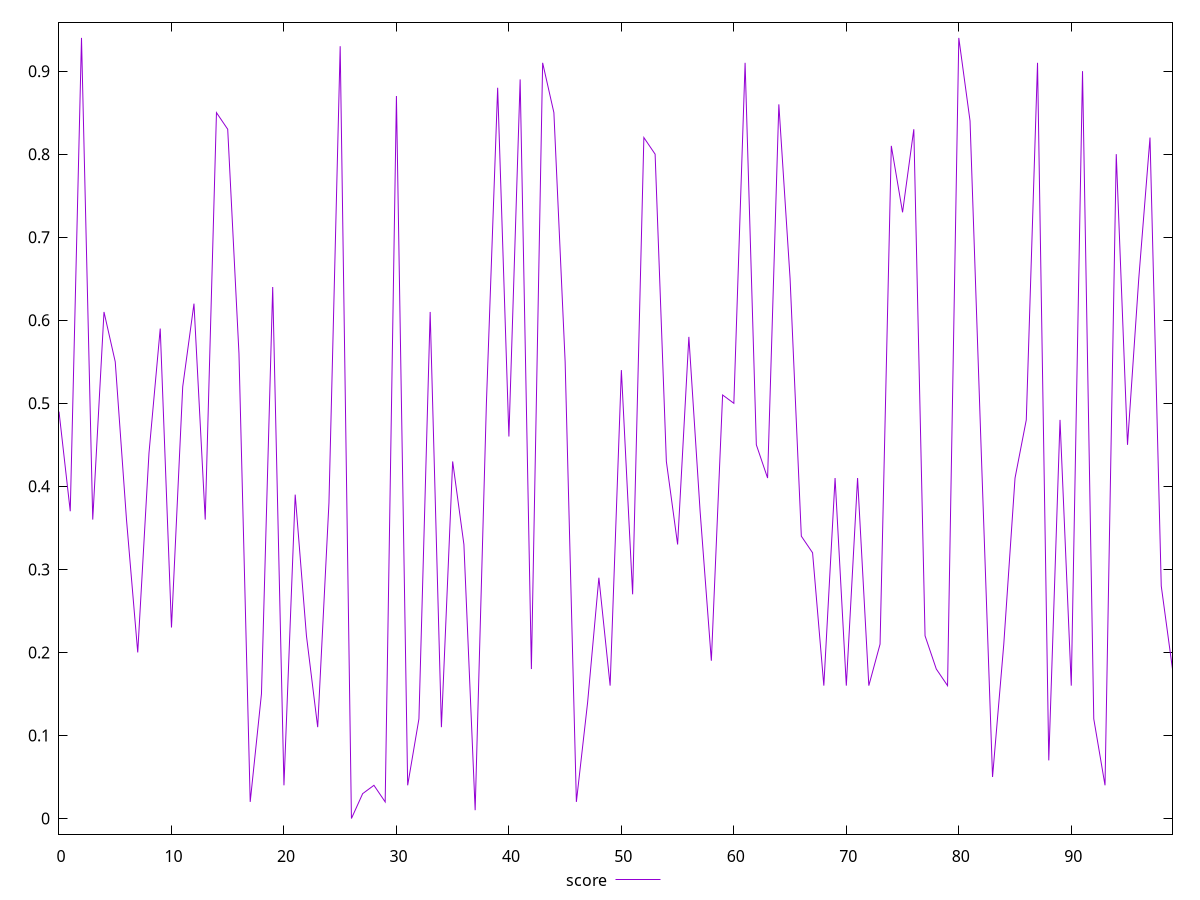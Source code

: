 reset

$score <<EOF
0 0.49
1 0.37
2 0.94
3 0.36
4 0.61
5 0.55
6 0.36
7 0.2
8 0.44
9 0.59
10 0.23
11 0.52
12 0.62
13 0.36
14 0.85
15 0.83
16 0.56
17 0.02
18 0.15
19 0.64
20 0.04
21 0.39
22 0.22
23 0.11
24 0.38
25 0.93
26 0
27 0.03
28 0.04
29 0.02
30 0.87
31 0.04
32 0.12
33 0.61
34 0.11
35 0.43
36 0.33
37 0.01
38 0.5
39 0.88
40 0.46
41 0.89
42 0.18
43 0.91
44 0.85
45 0.55
46 0.02
47 0.14
48 0.29
49 0.16
50 0.54
51 0.27
52 0.82
53 0.8
54 0.43
55 0.33
56 0.58
57 0.37
58 0.19
59 0.51
60 0.5
61 0.91
62 0.45
63 0.41
64 0.86
65 0.65
66 0.34
67 0.32
68 0.16
69 0.41
70 0.16
71 0.41
72 0.16
73 0.21
74 0.81
75 0.73
76 0.83
77 0.22
78 0.18
79 0.16
80 0.94
81 0.84
82 0.44
83 0.05
84 0.21
85 0.41
86 0.48
87 0.91
88 0.07
89 0.48
90 0.16
91 0.9
92 0.12
93 0.04
94 0.8
95 0.45
96 0.65
97 0.82
98 0.28
99 0.18
EOF

set key outside below
set xrange [0:99]
set yrange [-0.0188:0.9588]
set trange [-0.0188:0.9588]
set terminal svg size 640, 500 enhanced background rgb 'white'
set output "report_00015_2021-02-09T16-11-33.973Z/max-potential-fid/samples/pages+cached+noadtech/score/values.svg"

plot $score title "score" with line

reset
